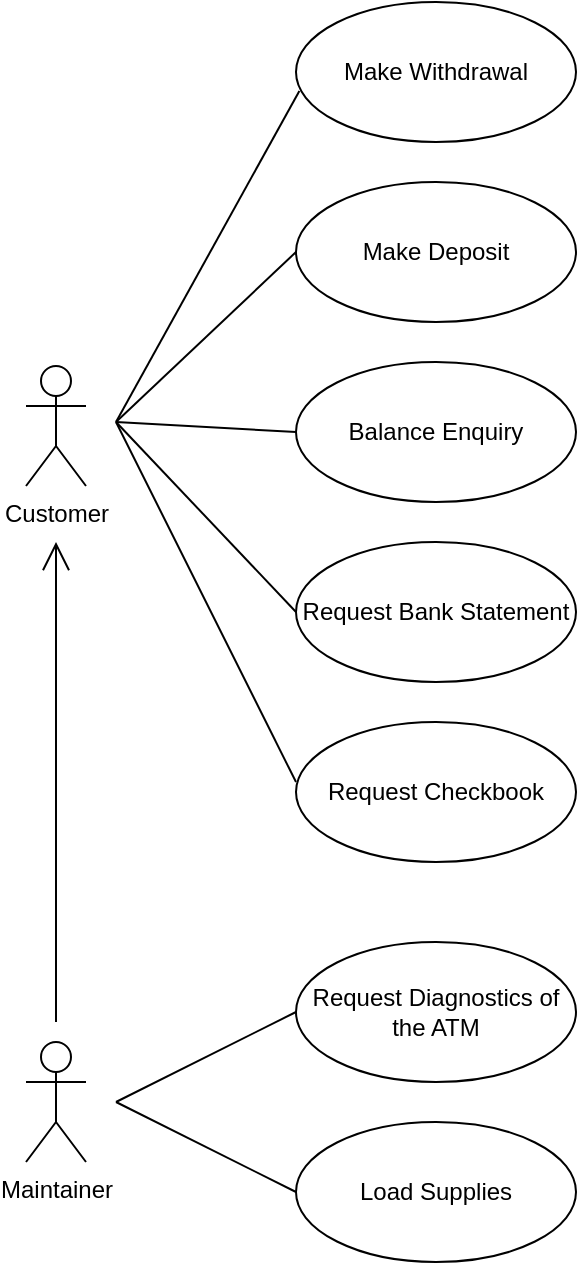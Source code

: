 <mxfile version="24.7.16">
  <diagram name="Page-1" id="Zmt0Pi36pe_2vndmb3Yw">
    <mxGraphModel dx="1095" dy="708" grid="1" gridSize="10" guides="1" tooltips="1" connect="1" arrows="1" fold="1" page="1" pageScale="1" pageWidth="827" pageHeight="1169" math="0" shadow="0">
      <root>
        <mxCell id="0" />
        <mxCell id="1" parent="0" />
        <mxCell id="a2EyC3fMqxuVlP03iHcq-1" value="Customer" style="shape=umlActor;verticalLabelPosition=bottom;verticalAlign=top;html=1;" vertex="1" parent="1">
          <mxGeometry x="105" y="292" width="30" height="60" as="geometry" />
        </mxCell>
        <mxCell id="a2EyC3fMqxuVlP03iHcq-2" value="Maintainer" style="shape=umlActor;verticalLabelPosition=bottom;verticalAlign=top;html=1;" vertex="1" parent="1">
          <mxGeometry x="105" y="630" width="30" height="60" as="geometry" />
        </mxCell>
        <mxCell id="a2EyC3fMqxuVlP03iHcq-5" value="Make Withdrawal" style="ellipse;whiteSpace=wrap;html=1;" vertex="1" parent="1">
          <mxGeometry x="240" y="110" width="140" height="70" as="geometry" />
        </mxCell>
        <mxCell id="a2EyC3fMqxuVlP03iHcq-6" value="Request Diagnostics of the ATM" style="ellipse;whiteSpace=wrap;html=1;" vertex="1" parent="1">
          <mxGeometry x="240" y="580" width="140" height="70" as="geometry" />
        </mxCell>
        <mxCell id="a2EyC3fMqxuVlP03iHcq-7" value="Request Checkbook" style="ellipse;whiteSpace=wrap;html=1;" vertex="1" parent="1">
          <mxGeometry x="240" y="470" width="140" height="70" as="geometry" />
        </mxCell>
        <mxCell id="a2EyC3fMqxuVlP03iHcq-8" value="Request Bank Statement" style="ellipse;whiteSpace=wrap;html=1;" vertex="1" parent="1">
          <mxGeometry x="240" y="380" width="140" height="70" as="geometry" />
        </mxCell>
        <mxCell id="a2EyC3fMqxuVlP03iHcq-9" value="Balance Enquiry" style="ellipse;whiteSpace=wrap;html=1;" vertex="1" parent="1">
          <mxGeometry x="240" y="290" width="140" height="70" as="geometry" />
        </mxCell>
        <mxCell id="a2EyC3fMqxuVlP03iHcq-10" value="Make Deposit" style="ellipse;whiteSpace=wrap;html=1;" vertex="1" parent="1">
          <mxGeometry x="240" y="200" width="140" height="70" as="geometry" />
        </mxCell>
        <mxCell id="a2EyC3fMqxuVlP03iHcq-11" value="Load Supplies" style="ellipse;whiteSpace=wrap;html=1;" vertex="1" parent="1">
          <mxGeometry x="240" y="670" width="140" height="70" as="geometry" />
        </mxCell>
        <mxCell id="a2EyC3fMqxuVlP03iHcq-12" value="" style="endArrow=open;endFill=1;endSize=12;html=1;rounded=0;" edge="1" parent="1">
          <mxGeometry width="160" relative="1" as="geometry">
            <mxPoint x="120" y="620" as="sourcePoint" />
            <mxPoint x="120" y="380" as="targetPoint" />
          </mxGeometry>
        </mxCell>
        <mxCell id="a2EyC3fMqxuVlP03iHcq-13" value="" style="endArrow=none;html=1;rounded=0;entryX=0.012;entryY=0.636;entryDx=0;entryDy=0;entryPerimeter=0;" edge="1" parent="1" target="a2EyC3fMqxuVlP03iHcq-5">
          <mxGeometry width="50" height="50" relative="1" as="geometry">
            <mxPoint x="150" y="320" as="sourcePoint" />
            <mxPoint x="230" y="150" as="targetPoint" />
          </mxGeometry>
        </mxCell>
        <mxCell id="a2EyC3fMqxuVlP03iHcq-14" value="" style="endArrow=none;html=1;rounded=0;entryX=0;entryY=0.5;entryDx=0;entryDy=0;" edge="1" parent="1" target="a2EyC3fMqxuVlP03iHcq-9">
          <mxGeometry width="50" height="50" relative="1" as="geometry">
            <mxPoint x="150" y="320" as="sourcePoint" />
            <mxPoint x="340" y="410" as="targetPoint" />
          </mxGeometry>
        </mxCell>
        <mxCell id="a2EyC3fMqxuVlP03iHcq-15" value="" style="endArrow=none;html=1;rounded=0;entryX=0;entryY=0.5;entryDx=0;entryDy=0;" edge="1" parent="1" target="a2EyC3fMqxuVlP03iHcq-10">
          <mxGeometry width="50" height="50" relative="1" as="geometry">
            <mxPoint x="150" y="320" as="sourcePoint" />
            <mxPoint x="340" y="410" as="targetPoint" />
          </mxGeometry>
        </mxCell>
        <mxCell id="a2EyC3fMqxuVlP03iHcq-16" value="" style="endArrow=none;html=1;rounded=0;entryX=0;entryY=0.5;entryDx=0;entryDy=0;" edge="1" parent="1" target="a2EyC3fMqxuVlP03iHcq-8">
          <mxGeometry width="50" height="50" relative="1" as="geometry">
            <mxPoint x="150" y="320" as="sourcePoint" />
            <mxPoint x="340" y="410" as="targetPoint" />
          </mxGeometry>
        </mxCell>
        <mxCell id="a2EyC3fMqxuVlP03iHcq-17" value="" style="endArrow=none;html=1;rounded=0;entryX=0;entryY=0.429;entryDx=0;entryDy=0;entryPerimeter=0;" edge="1" parent="1" target="a2EyC3fMqxuVlP03iHcq-7">
          <mxGeometry width="50" height="50" relative="1" as="geometry">
            <mxPoint x="150" y="320" as="sourcePoint" />
            <mxPoint x="340" y="410" as="targetPoint" />
          </mxGeometry>
        </mxCell>
        <mxCell id="a2EyC3fMqxuVlP03iHcq-18" value="" style="endArrow=none;html=1;rounded=0;entryX=0;entryY=0.5;entryDx=0;entryDy=0;" edge="1" parent="1" target="a2EyC3fMqxuVlP03iHcq-6">
          <mxGeometry width="50" height="50" relative="1" as="geometry">
            <mxPoint x="150" y="660" as="sourcePoint" />
            <mxPoint x="340" y="440" as="targetPoint" />
          </mxGeometry>
        </mxCell>
        <mxCell id="a2EyC3fMqxuVlP03iHcq-19" value="" style="endArrow=none;html=1;rounded=0;entryX=0;entryY=0.5;entryDx=0;entryDy=0;" edge="1" parent="1" target="a2EyC3fMqxuVlP03iHcq-11">
          <mxGeometry width="50" height="50" relative="1" as="geometry">
            <mxPoint x="150" y="660" as="sourcePoint" />
            <mxPoint x="340" y="440" as="targetPoint" />
          </mxGeometry>
        </mxCell>
      </root>
    </mxGraphModel>
  </diagram>
</mxfile>

